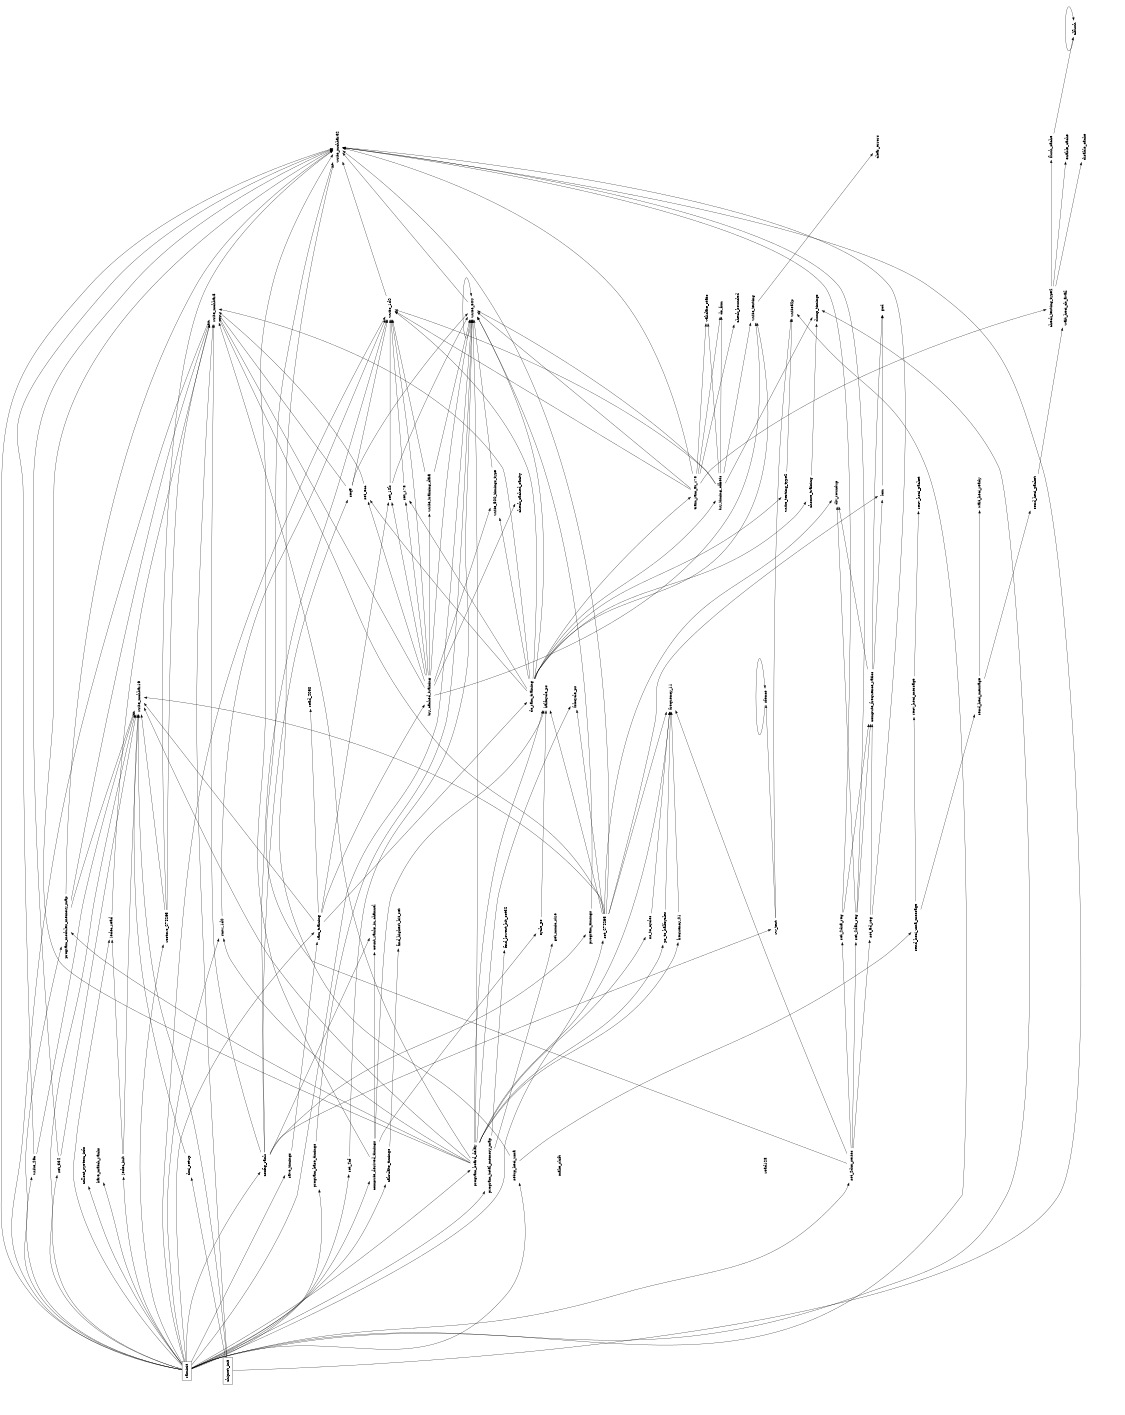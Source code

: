 strict digraph calls {
  rankdir=LR;
  size="10.000000,7.500000";
  ratio=fill;
  rotate=90;
  center=1;
  margin=0;
  page="8.5,11";
  calculate_timings [shape=plaintext];
  calculate_timings -> find_highest_bit_set;
  check_bounded [shape=plaintext];
  check_cached_sanity [shape=plaintext];
  check_testing_type2 [shape=plaintext];
  check_testing_type2 -> flush_cache;
  check_testing_type2 -> enable_cache;
  check_testing_type2 -> disable_cache;
  chipset_init [shape=box];
  chipset_init -> dmi_setup;
  chipset_init -> write_mchbar8;
  chipset_init -> write_mchbar16;
  chipset_init -> write_mchbar32;
  choose_training [shape=plaintext];
  choose_training -> dump_timings;
  clear_errors [shape=plaintext];
  clflush [shape=plaintext];
  clflush -> clflush;
  collect_system_info [shape=plaintext];
  compute_derived_timings [shape=plaintext];
  compute_derived_timings -> halfcycle_ps;
  compute_derived_timings -> write_mchbar32;
  compute_derived_timings -> count_ranks_in_channel;
  compute_derived_timings -> cycle_ps;
  compute_frequence_ratios [shape=plaintext];
  compute_frequence_ratios -> div_roundup;
  compute_frequence_ratios -> lcm;
  compute_frequence_ratios -> gcd;
  config_rank [shape=plaintext];
  config_rank -> rw_test;
  config_rank -> write_mchbar8;
  config_rank -> count_ranks_in_channel;
  config_rank -> program_timings;
  config_rank -> write_1d0;
  config_rank -> seq9;
  count_ranks_in_channel [shape=plaintext];
  cycle_ps [shape=plaintext];
  cycle_ps -> halfcycle_ps;
  disable_cache [shape=plaintext];
  div_roundup [shape=plaintext];
  dmi_setup [shape=plaintext];
  dmi_setup -> write_mchbar16;
  do_fsm [shape=plaintext];
  do_ram_training [shape=plaintext];
  do_ram_training -> write_testing;
  do_ram_training -> write_testing_type2;
  do_ram_training -> train_ram_at_178;
  do_ram_training -> write_1d0;
  do_ram_training -> write_mchbar8;
  do_ram_training -> write_500;
  do_ram_training -> set_ecc;
  do_ram_training -> write_500_timings_type;
  do_ram_training -> set_178;
  do_ram_training -> choose_training;
  do_ram_training -> try_timing_offsets;
  dump_timings [shape=plaintext];
  enable_cache [shape=plaintext];
  find_highest_bit_set [shape=plaintext];
  find_lowest_bit_set32 [shape=plaintext];
  flush_cache [shape=plaintext];
  flush_cache -> clflush;
  frequency_01 [shape=plaintext];
  frequency_01 -> frequency_11;
  frequency_11 [shape=plaintext];
  fsbcycle_ps [shape=plaintext];
  gcd [shape=plaintext];
  get_mmio_size [shape=plaintext];
  halfcycle_ps [shape=plaintext];
  have_match_ranks [shape=plaintext];
  jedec_init [shape=plaintext];
  jedec_init -> write_mchbar16;
  jedec_init -> jedec_read;
  jedec_read [shape=plaintext];
  jedec_read -> write_mchbar8;
  lcm [shape=plaintext];
  lcm -> gcd;
  make_shift [shape=plaintext];
  ns_to_cycles [shape=plaintext];
  ns_to_cycles -> frequency_11;
  program_base_timings [shape=plaintext];
  program_base_timings -> write_500;
  program_board_delay [shape=plaintext];
  program_board_delay -> program_modules_memory_map;
  program_board_delay -> write_mchbar8;
  program_board_delay -> frequency_01;
  program_board_delay -> write_mchbar16;
  program_board_delay -> ns_to_cycles;
  program_board_delay -> write_mchbar32;
  program_board_delay -> rmw_1d0;
  program_board_delay -> ps_to_halfcycles;
  program_board_delay -> frequency_11;
  program_board_delay -> fsbcycle_ps;
  program_board_delay -> halfcycle_ps;
  program_board_delay -> write_500;
  program_modules_memory_map [shape=plaintext];
  program_modules_memory_map -> write_mchbar8;
  program_modules_memory_map -> write_mchbar16;
  program_modules_memory_map -> write_mchbar32;
  program_timings [shape=plaintext];
  program_timings -> write_500;
  program_total_memory_map [shape=plaintext];
  program_total_memory_map -> find_lowest_bit_set32;
  program_total_memory_map -> get_mmio_size;
  ps_to_halfcycles [shape=plaintext];
  ps_to_halfcycles -> frequency_11;
  ram_training [shape=plaintext];
  ram_training -> write_mchbar16;
  ram_training -> try_cached_training;
  ram_training -> do_ram_training;
  ram_training -> read_4090;
  ram_training -> set_10b;
  raminit [shape=box];
  raminit -> program_modules_memory_map;
  raminit -> calculate_timings;
  raminit -> setup_heci_uma;
  raminit -> set_4cf;
  raminit -> rmw_1d0;
  raminit -> restore_274265;
  raminit -> have_match_ranks;
  raminit -> jedec_read;
  raminit -> program_board_delay;
  raminit -> write_26c;
  raminit -> write32p;
  raminit -> write_mchbar32;
  raminit -> set_2dxx_series;
  raminit -> jedec_init;
  raminit -> collect_system_info;
  raminit -> write_1d0;
  raminit -> ram_training;
  raminit -> write_mchbar8;
  raminit -> set_334;
  raminit -> set_274265;
  raminit -> program_base_timings;
  raminit -> write_500;
  raminit -> compute_derived_timings;
  raminit -> config_rank;
  raminit -> program_total_memory_map;
  raminit -> write_mchbar16;
  raminit -> dump_timings;
  raminit -> save_timings;
  read128 [shape=plaintext];
  read_4090 [shape=plaintext];
  recv_heci_message [shape=plaintext];
  recv_heci_message -> recv_heci_packet;
  recv_heci_packet [shape=plaintext];
  restore_274265 [shape=plaintext];
  restore_274265 -> write_mchbar16;
  restore_274265 -> write_mchbar32;
  restore_274265 -> write_mchbar8;
  rmw_1d0 [shape=plaintext];
  rmw_1d0 -> write_1d0;
  rw_test [shape=plaintext];
  rw_test -> sfence;
  rw_test -> write32p;
  save_timings [shape=plaintext];
  save_timings -> ram_training;
  send_heci_message [shape=plaintext];
  send_heci_message -> send_heci_packet;
  send_heci_message -> wait_heci_ready;
  send_heci_packet [shape=plaintext];
  send_heci_packet -> wait_heci_cb_avail;
  send_heci_uma_message [shape=plaintext];
  send_heci_uma_message -> recv_heci_message;
  send_heci_uma_message -> send_heci_message;
  seq9 [shape=plaintext];
  seq9 -> write_mchbar8;
  seq9 -> write_500;
  seq9 -> write_1d0;
  set_10b [shape=plaintext];
  set_10b -> write_500;
  set_10b -> write_1d0;
  set_178 [shape=plaintext];
  set_178 -> write_1d0;
  set_274265 [shape=plaintext];
  set_274265 -> halfcycle_ps;
  set_274265 -> lcm;
  set_274265 -> write_mchbar8;
  set_274265 -> write_mchbar16;
  set_274265 -> write_mchbar32;
  set_274265 -> div_roundup;
  set_274265 -> frequency_11;
  set_274265 -> fsbcycle_ps;
  set_2d5x_reg [shape=plaintext];
  set_2d5x_reg -> write_mchbar32;
  set_2d5x_reg -> div_roundup;
  set_2d5x_reg -> compute_frequence_ratios;
  set_2dx8_reg [shape=plaintext];
  set_2dx8_reg -> write_mchbar32;
  set_2dx8_reg -> compute_frequence_ratios;
  set_2dxx_series [shape=plaintext];
  set_2dxx_series -> write_mchbar32;
  set_2dxx_series -> set_2d5x_reg;
  set_2dxx_series -> set_2dx8_reg;
  set_2dxx_series -> set_6d_reg;
  set_2dxx_series -> frequency_11;
  set_334 [shape=plaintext];
  set_334 -> write_mchbar16;
  set_334 -> write_mchbar32;
  set_4cf [shape=plaintext];
  set_4cf -> write_500;
  set_6d_reg [shape=plaintext];
  set_6d_reg -> write_mchbar32;
  set_6d_reg -> compute_frequence_ratios;
  set_ecc [shape=plaintext];
  set_ecc -> write_mchbar8;
  setup_heci_uma [shape=plaintext];
  setup_heci_uma -> write_mchbar32;
  setup_heci_uma -> send_heci_uma_message;
  sfence [shape=plaintext];
  sfence -> sfence;
  train_ram_at_178 [shape=plaintext];
  train_ram_at_178 -> check_bounded;
  train_ram_at_178 -> write_500;
  train_ram_at_178 -> do_fsm;
  train_ram_at_178 -> write_mchbar32;
  train_ram_at_178 -> check_testing_type2;
  train_ram_at_178 -> write_1d0;
  train_ram_at_178 -> validate_state;
  try_cached_training [shape=plaintext];
  try_cached_training -> write_testing;
  try_cached_training -> write_500_timings_type;
  try_cached_training -> write_mchbar8;
  try_cached_training -> check_cached_sanity;
  try_cached_training -> write_500;
  try_cached_training -> set_10b;
  try_cached_training -> set_ecc;
  try_cached_training -> write_training_data;
  try_cached_training -> write_1d0;
  try_cached_training -> set_178;
  try_timing_offsets [shape=plaintext];
  try_timing_offsets -> write_testing;
  try_timing_offsets -> write_500;
  try_timing_offsets -> do_fsm;
  try_timing_offsets -> write_1d0;
  try_timing_offsets -> dump_timings;
  try_timing_offsets -> validate_state;
  validate_state [shape=plaintext];
  wait_heci_cb_avail [shape=plaintext];
  wait_heci_ready [shape=plaintext];
  write32p [shape=plaintext];
  write_1d0 [shape=plaintext];
  write_1d0 -> write_mchbar32;
  write_26c [shape=plaintext];
  write_26c -> write_mchbar16;
  write_26c -> write_mchbar32;
  write_500 [shape=plaintext];
  write_500 -> write_500;
  write_500 -> write_mchbar32;
  write_500_timings_type [shape=plaintext];
  write_500_timings_type -> write_500;
  write_mchbar16 [shape=plaintext];
  write_mchbar32 [shape=plaintext];
  write_mchbar8 [shape=plaintext];
  write_testing [shape=plaintext];
  write_testing -> clear_errors;
  write_testing_type2 [shape=plaintext];
  write_testing_type2 -> write32p;
  write_training_data [shape=plaintext];
  write_training_data -> write_500;
  write_training_data -> write_1d0;
  "-break" [style="invis" label="" width=0 height=0];
  "-break" -> write_testing [style="invis"];
  "-break" -> check_bounded [style="invis"];
  "-break" -> dmi_setup [style="invis"];
  "-break" -> clflush [style="invis"];
  "-break" -> find_lowest_bit_set32 [style="invis"];
  "-break" -> write_26c [style="invis"];
  "-break" -> program_timings [style="invis"];
  "-break" -> write_mchbar32 [style="invis"];
  "-break" -> jedec_read [style="invis"];
  "-break" -> ns_to_cycles [style="invis"];
  "-break" -> calculate_timings [style="invis"];
  "-break" -> program_modules_memory_map [style="invis"];
  "-break" -> wait_heci_cb_avail [style="invis"];
  "-break" -> set_334 [style="invis"];
  "-break" -> ps_to_halfcycles [style="invis"];
  "-break" -> write32p [style="invis"];
  "-break" -> halfcycle_ps [style="invis"];
  "-break" -> set_ecc [style="invis"];
  "-break" -> recv_heci_packet [style="invis"];
  "-break" -> write_testing_type2 [style="invis"];
  "-break" -> gcd [style="invis"];
  "-break" -> set_178 [style="invis"];
  "-break" -> rw_test [style="invis"];
  "-break" -> train_ram_at_178 [style="invis"];
  "-break" -> set_4cf [style="invis"];
  "-break" -> save_timings [style="invis"];
  "-break" -> write_mchbar8 [style="invis"];
  "-break" -> seq9 [style="invis"];
  chipset_init -> "-break" [style="invis"];
  "-break" -> check_cached_sanity [style="invis"];
  "-break" -> do_ram_training [style="invis"];
  "-break" -> compute_derived_timings [style="invis"];
  "-break" -> write_500 [style="invis"];
  "-break" -> frequency_01 [style="invis"];
  "-break" -> write_training_data [style="invis"];
  "-break" -> program_board_delay [style="invis"];
  "-break" -> make_shift [style="invis"];
  "-break" -> write_mchbar16 [style="invis"];
  "-break" -> do_fsm [style="invis"];
  "-break" -> get_mmio_size [style="invis"];
  "-break" -> recv_heci_message [style="invis"];
  "-break" -> program_base_timings [style="invis"];
  "-break" -> check_testing_type2 [style="invis"];
  "-break" -> restore_274265 [style="invis"];
  "-break" -> try_cached_training [style="invis"];
  "-break" -> read128 [style="invis"];
  "-break" -> flush_cache [style="invis"];
  "-break" -> sfence [style="invis"];
  "-break" -> set_2d5x_reg [style="invis"];
  "-break" -> enable_cache [style="invis"];
  "-break" -> set_2dxx_series [style="invis"];
  "-break" -> collect_system_info [style="invis"];
  "-break" -> compute_frequence_ratios [style="invis"];
  "-break" -> program_total_memory_map [style="invis"];
  "-break" -> setup_heci_uma [style="invis"];
  "-break" -> send_heci_packet [style="invis"];
  "-break" -> lcm [style="invis"];
  "-break" -> write_1d0 [style="invis"];
  "-break" -> set_2dx8_reg [style="invis"];
  "-break" -> wait_heci_ready [style="invis"];
  "-break" -> div_roundup [style="invis"];
  "-break" -> write_500_timings_type [style="invis"];
  "-break" -> frequency_11 [style="invis"];
  "-break" -> set_6d_reg [style="invis"];
  "-break" -> find_highest_bit_set [style="invis"];
  "-break" -> rmw_1d0 [style="invis"];
  "-break" -> ram_training [style="invis"];
  raminit -> "-break" [style="invis"];
  "-break" -> dump_timings [style="invis"];
  "-break" -> choose_training [style="invis"];
  "-break" -> config_rank [style="invis"];
  "-break" -> clear_errors [style="invis"];
  "-break" -> have_match_ranks [style="invis"];
  "-break" -> send_heci_message [style="invis"];
  "-break" -> cycle_ps [style="invis"];
  "-break" -> jedec_init [style="invis"];
  "-break" -> read_4090 [style="invis"];
  "-break" -> count_ranks_in_channel [style="invis"];
  "-break" -> set_274265 [style="invis"];
  "-break" -> validate_state [style="invis"];
  "-break" -> send_heci_uma_message [style="invis"];
  "-break" -> fsbcycle_ps [style="invis"];
  "-break" -> set_10b [style="invis"];
  "-break" -> disable_cache [style="invis"];
  "-break" -> try_timing_offsets [style="invis"];
}
